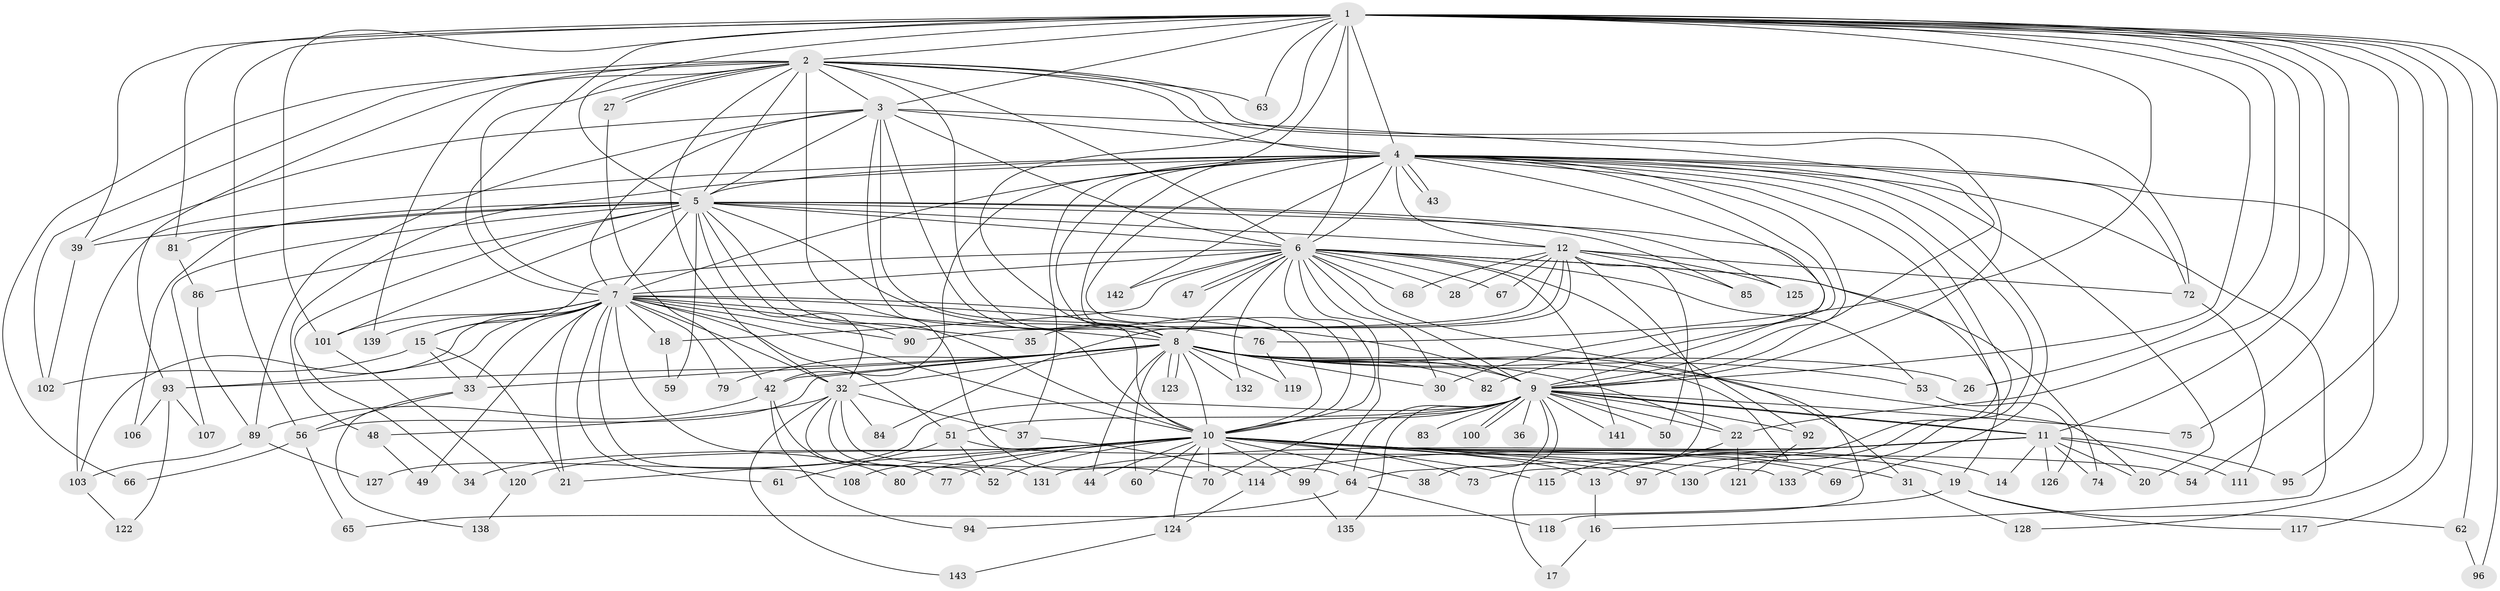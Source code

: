 // original degree distribution, {25: 0.006944444444444444, 21: 0.006944444444444444, 13: 0.006944444444444444, 28: 0.006944444444444444, 20: 0.006944444444444444, 26: 0.006944444444444444, 29: 0.013888888888888888, 24: 0.006944444444444444, 32: 0.006944444444444444, 9: 0.006944444444444444, 14: 0.006944444444444444, 3: 0.2152777777777778, 2: 0.5625, 5: 0.041666666666666664, 8: 0.006944444444444444, 11: 0.006944444444444444, 4: 0.06944444444444445, 6: 0.013888888888888888}
// Generated by graph-tools (version 1.1) at 2025/41/03/06/25 10:41:44]
// undirected, 114 vertices, 272 edges
graph export_dot {
graph [start="1"]
  node [color=gray90,style=filled];
  1 [super="+137"];
  2 [super="+55"];
  3 [super="+88"];
  4 [super="+71"];
  5 [super="+58"];
  6 [super="+24"];
  7 [super="+134"];
  8 [super="+109"];
  9 [super="+23"];
  10 [super="+25"];
  11 [super="+29"];
  12 [super="+116"];
  13;
  14;
  15;
  16;
  17;
  18;
  19;
  20;
  21;
  22 [super="+41"];
  26;
  27;
  28;
  30 [super="+40"];
  31;
  32 [super="+78"];
  33 [super="+45"];
  34;
  35;
  36;
  37;
  38;
  39 [super="+46"];
  42 [super="+144"];
  43;
  44;
  47;
  48;
  49;
  50;
  51;
  52 [super="+140"];
  53;
  54;
  56 [super="+57"];
  59;
  60;
  61;
  62;
  63;
  64 [super="+91"];
  65;
  66;
  67;
  68;
  69;
  70;
  72 [super="+87"];
  73;
  74;
  75;
  76;
  77 [super="+113"];
  79;
  80;
  81;
  82;
  83;
  84;
  85;
  86;
  89 [super="+98"];
  90 [super="+110"];
  92;
  93 [super="+104"];
  94;
  95;
  96;
  97;
  99;
  100;
  101 [super="+129"];
  102 [super="+105"];
  103 [super="+112"];
  106;
  107;
  108;
  111;
  114;
  115;
  117;
  118;
  119;
  120;
  121 [super="+136"];
  122;
  123;
  124;
  125;
  126;
  127;
  128;
  130;
  131;
  132;
  133;
  135;
  138;
  139;
  141;
  142;
  143;
  1 -- 2;
  1 -- 3;
  1 -- 4;
  1 -- 5;
  1 -- 6;
  1 -- 7 [weight=2];
  1 -- 8;
  1 -- 9;
  1 -- 10;
  1 -- 22;
  1 -- 26;
  1 -- 39;
  1 -- 54;
  1 -- 56;
  1 -- 62;
  1 -- 63;
  1 -- 75;
  1 -- 76;
  1 -- 81;
  1 -- 96;
  1 -- 101;
  1 -- 117;
  1 -- 128;
  1 -- 11;
  2 -- 3;
  2 -- 4 [weight=2];
  2 -- 5;
  2 -- 6;
  2 -- 7;
  2 -- 8;
  2 -- 9;
  2 -- 10;
  2 -- 27;
  2 -- 27;
  2 -- 32;
  2 -- 63;
  2 -- 66;
  2 -- 72;
  2 -- 93;
  2 -- 102;
  2 -- 139;
  3 -- 4;
  3 -- 5;
  3 -- 6;
  3 -- 7;
  3 -- 8;
  3 -- 9 [weight=2];
  3 -- 10;
  3 -- 89;
  3 -- 70;
  3 -- 39;
  4 -- 5;
  4 -- 6;
  4 -- 7;
  4 -- 8;
  4 -- 9;
  4 -- 10;
  4 -- 12 [weight=2];
  4 -- 16;
  4 -- 20;
  4 -- 30;
  4 -- 37;
  4 -- 42;
  4 -- 43;
  4 -- 43;
  4 -- 48;
  4 -- 69;
  4 -- 95;
  4 -- 97;
  4 -- 103;
  4 -- 130;
  4 -- 133;
  4 -- 142;
  4 -- 72;
  4 -- 82;
  5 -- 6;
  5 -- 7;
  5 -- 8;
  5 -- 9;
  5 -- 10;
  5 -- 12;
  5 -- 34;
  5 -- 39;
  5 -- 59;
  5 -- 81;
  5 -- 86;
  5 -- 90;
  5 -- 101;
  5 -- 106;
  5 -- 85;
  5 -- 107;
  5 -- 125;
  5 -- 32;
  6 -- 7 [weight=2];
  6 -- 8;
  6 -- 9;
  6 -- 10;
  6 -- 15;
  6 -- 18;
  6 -- 19;
  6 -- 28;
  6 -- 30;
  6 -- 47;
  6 -- 47;
  6 -- 53;
  6 -- 67;
  6 -- 68;
  6 -- 74;
  6 -- 99;
  6 -- 118;
  6 -- 132;
  6 -- 141;
  6 -- 142;
  6 -- 92;
  7 -- 8;
  7 -- 9;
  7 -- 10;
  7 -- 15;
  7 -- 18;
  7 -- 21;
  7 -- 33;
  7 -- 35;
  7 -- 49;
  7 -- 51;
  7 -- 61;
  7 -- 76;
  7 -- 79;
  7 -- 80;
  7 -- 90;
  7 -- 93;
  7 -- 108;
  7 -- 139;
  7 -- 101;
  7 -- 32;
  7 -- 103;
  8 -- 9;
  8 -- 10;
  8 -- 13;
  8 -- 22;
  8 -- 26;
  8 -- 31;
  8 -- 32;
  8 -- 33;
  8 -- 44;
  8 -- 53;
  8 -- 60;
  8 -- 79;
  8 -- 82;
  8 -- 119;
  8 -- 123;
  8 -- 123;
  8 -- 132;
  8 -- 56;
  8 -- 20;
  8 -- 93;
  8 -- 42;
  8 -- 30;
  9 -- 10;
  9 -- 11;
  9 -- 11;
  9 -- 17;
  9 -- 36 [weight=2];
  9 -- 38;
  9 -- 51;
  9 -- 70;
  9 -- 75;
  9 -- 83 [weight=2];
  9 -- 92;
  9 -- 100;
  9 -- 100;
  9 -- 141;
  9 -- 64;
  9 -- 135;
  9 -- 50;
  9 -- 127;
  9 -- 22;
  10 -- 13;
  10 -- 14;
  10 -- 19;
  10 -- 31;
  10 -- 34;
  10 -- 38;
  10 -- 44;
  10 -- 52;
  10 -- 60;
  10 -- 69;
  10 -- 70;
  10 -- 73;
  10 -- 77 [weight=2];
  10 -- 80;
  10 -- 97;
  10 -- 99;
  10 -- 108;
  10 -- 115;
  10 -- 120;
  10 -- 124;
  10 -- 130;
  10 -- 133;
  10 -- 21;
  11 -- 14;
  11 -- 20;
  11 -- 74;
  11 -- 95;
  11 -- 111;
  11 -- 114;
  11 -- 64;
  11 -- 131;
  11 -- 126;
  12 -- 28;
  12 -- 35;
  12 -- 50;
  12 -- 67;
  12 -- 68;
  12 -- 72;
  12 -- 73;
  12 -- 84;
  12 -- 85;
  12 -- 125;
  12 -- 90;
  13 -- 16;
  15 -- 21;
  15 -- 102;
  15 -- 33;
  16 -- 17;
  18 -- 59;
  19 -- 62;
  19 -- 65;
  19 -- 117;
  22 -- 115;
  22 -- 121;
  27 -- 42;
  31 -- 128;
  32 -- 37;
  32 -- 48;
  32 -- 52;
  32 -- 84;
  32 -- 131;
  32 -- 143;
  32 -- 64;
  33 -- 138;
  33 -- 56;
  37 -- 114;
  39 -- 102;
  42 -- 89;
  42 -- 94;
  42 -- 77;
  48 -- 49;
  51 -- 54;
  51 -- 61;
  51 -- 52;
  53 -- 126;
  56 -- 65;
  56 -- 66;
  62 -- 96;
  64 -- 118;
  64 -- 94;
  72 -- 111;
  76 -- 119;
  81 -- 86;
  86 -- 89;
  89 -- 103;
  89 -- 127;
  92 -- 121;
  93 -- 106;
  93 -- 122;
  93 -- 107;
  99 -- 135;
  101 -- 120;
  103 -- 122;
  114 -- 124;
  120 -- 138;
  124 -- 143;
}
